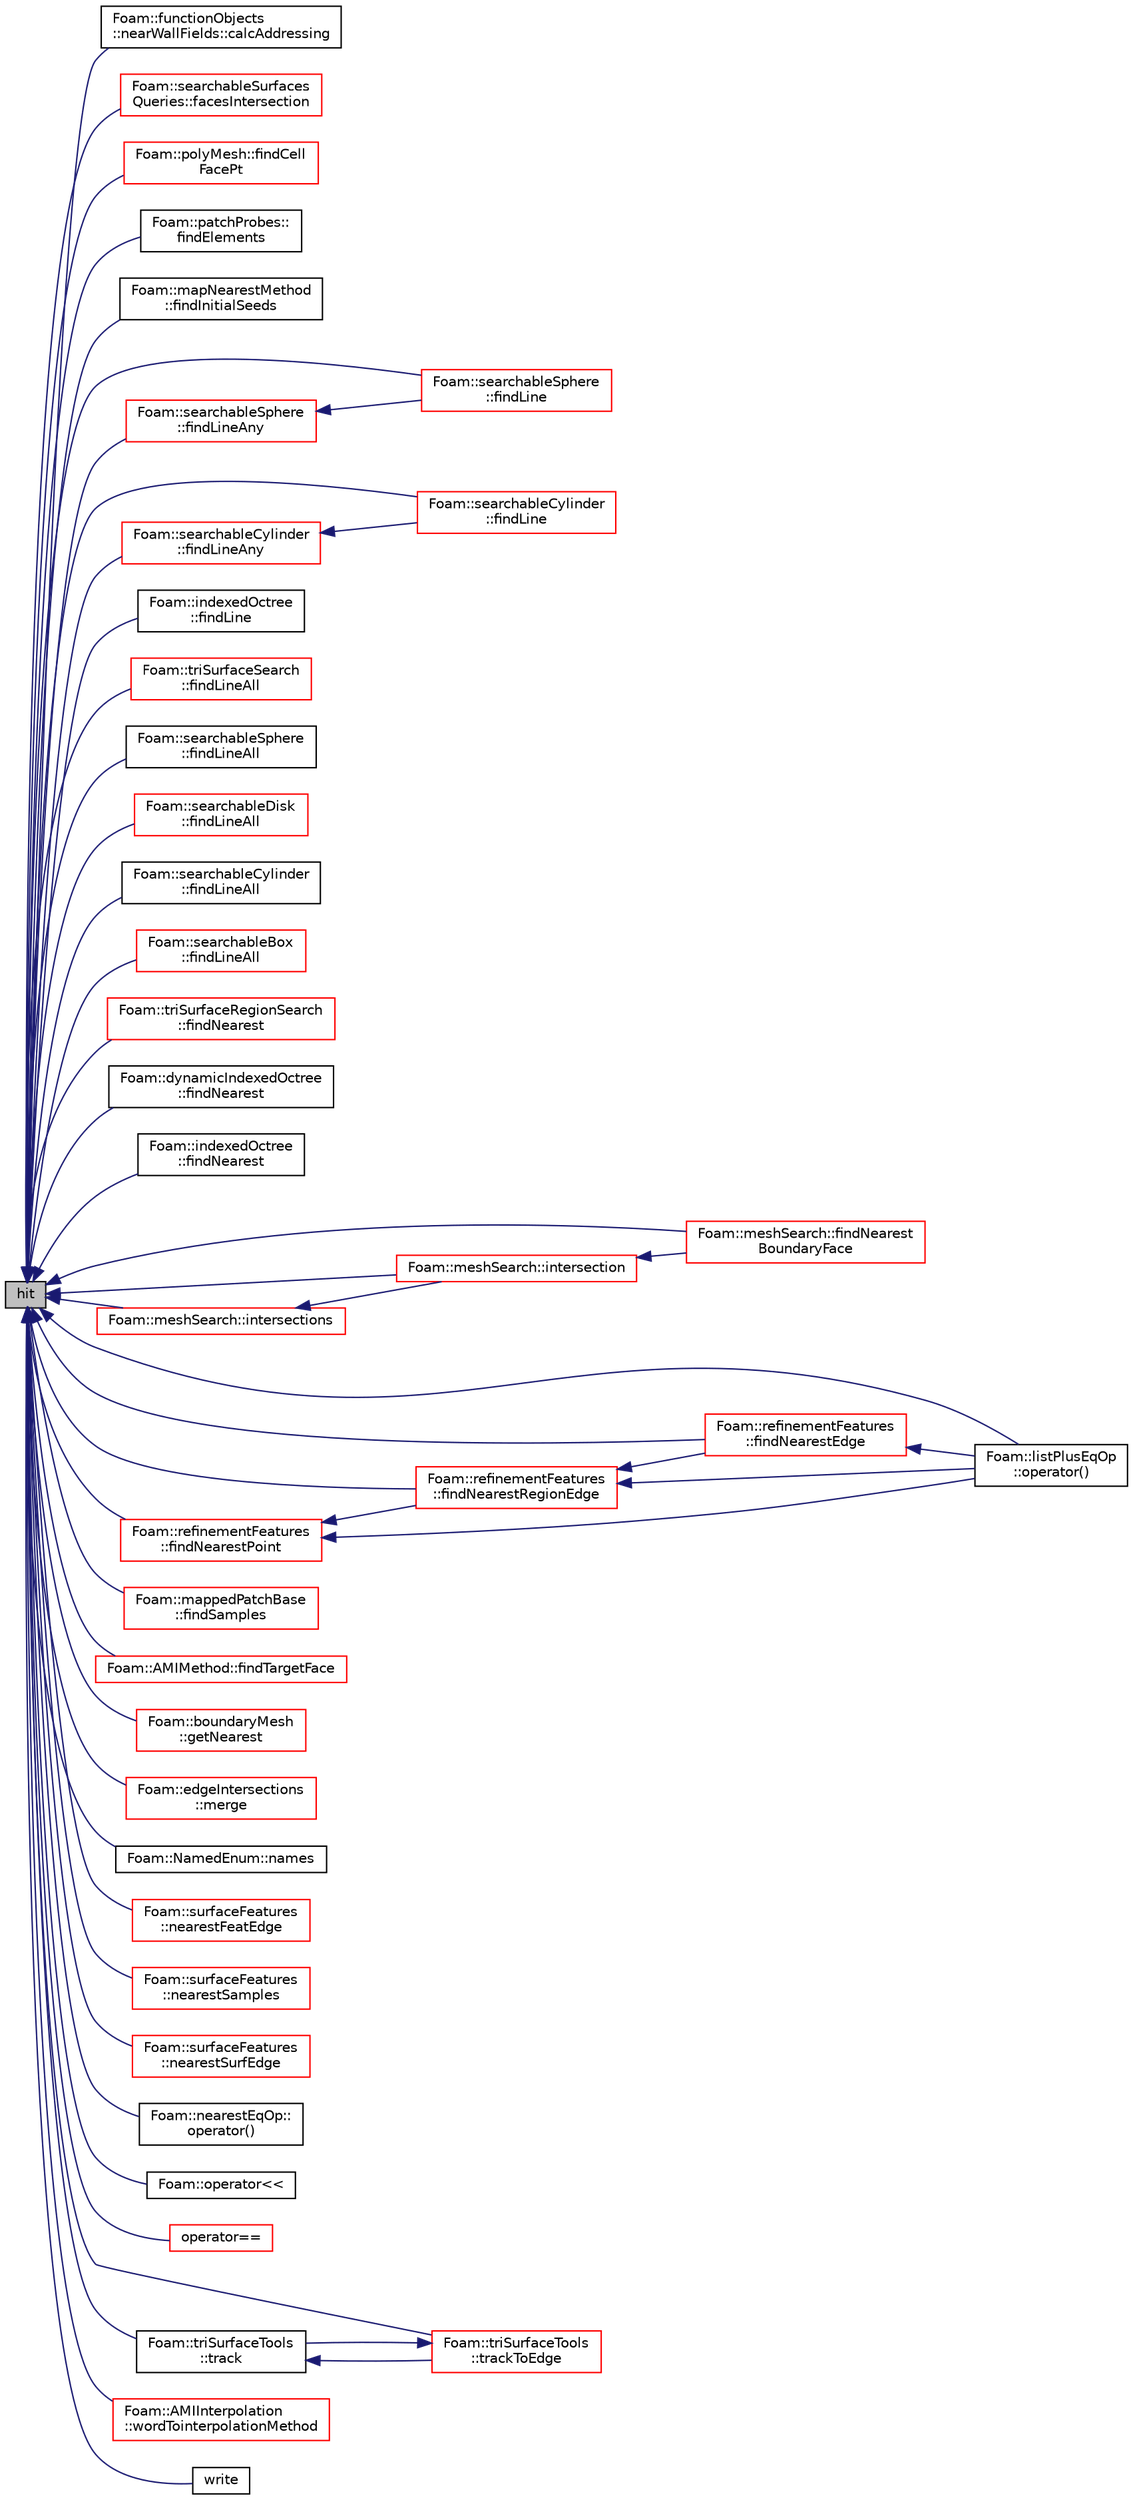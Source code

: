 digraph "hit"
{
  bgcolor="transparent";
  edge [fontname="Helvetica",fontsize="10",labelfontname="Helvetica",labelfontsize="10"];
  node [fontname="Helvetica",fontsize="10",shape=record];
  rankdir="LR";
  Node1 [label="hit",height=0.2,width=0.4,color="black", fillcolor="grey75", style="filled", fontcolor="black"];
  Node1 -> Node2 [dir="back",color="midnightblue",fontsize="10",style="solid",fontname="Helvetica"];
  Node2 [label="Foam::functionObjects\l::nearWallFields::calcAddressing",height=0.2,width=0.4,color="black",URL="$a01621.html#a7097a017d4eac4116d58a3cdbf507891",tooltip="Calculate addressing from cells back to patch faces. "];
  Node1 -> Node3 [dir="back",color="midnightblue",fontsize="10",style="solid",fontname="Helvetica"];
  Node3 [label="Foam::searchableSurfaces\lQueries::facesIntersection",height=0.2,width=0.4,color="red",URL="$a02342.html#acb9d482795efa8a31d55d0234edd47db",tooltip="Calculate point which is on a set of surfaces. WIP. "];
  Node1 -> Node4 [dir="back",color="midnightblue",fontsize="10",style="solid",fontname="Helvetica"];
  Node4 [label="Foam::polyMesh::findCell\lFacePt",height=0.2,width=0.4,color="red",URL="$a01959.html#a7fc563a56fa5a04c0c5a4c32a9669608",tooltip="Find the cell, tetFacei and tetPti for point p. "];
  Node1 -> Node5 [dir="back",color="midnightblue",fontsize="10",style="solid",fontname="Helvetica"];
  Node5 [label="Foam::patchProbes::\lfindElements",height=0.2,width=0.4,color="black",URL="$a01853.html#a852f621399b6ee1f3467e69a1d5fe8b4",tooltip="Find elements containing patchProbes. "];
  Node1 -> Node6 [dir="back",color="midnightblue",fontsize="10",style="solid",fontname="Helvetica"];
  Node6 [label="Foam::mapNearestMethod\l::findInitialSeeds",height=0.2,width=0.4,color="black",URL="$a01446.html#a2be5fd18fd6867dbc7ad181ed496a9fb",tooltip="Find indices of overlapping cells in src and tgt meshes - returns. "];
  Node1 -> Node7 [dir="back",color="midnightblue",fontsize="10",style="solid",fontname="Helvetica"];
  Node7 [label="Foam::searchableSphere\l::findLine",height=0.2,width=0.4,color="red",URL="$a02335.html#a099df5ddaf17545f9b58aeaceead2dab",tooltip="Find first intersection on segment from start to end. "];
  Node1 -> Node8 [dir="back",color="midnightblue",fontsize="10",style="solid",fontname="Helvetica"];
  Node8 [label="Foam::searchableCylinder\l::findLine",height=0.2,width=0.4,color="red",URL="$a02330.html#a099df5ddaf17545f9b58aeaceead2dab",tooltip="Find first intersection on segment from start to end. "];
  Node1 -> Node9 [dir="back",color="midnightblue",fontsize="10",style="solid",fontname="Helvetica"];
  Node9 [label="Foam::indexedOctree\l::findLine",height=0.2,width=0.4,color="black",URL="$a01076.html#a978a0dc911232f73db03506cdfa115d8"];
  Node1 -> Node10 [dir="back",color="midnightblue",fontsize="10",style="solid",fontname="Helvetica"];
  Node10 [label="Foam::triSurfaceSearch\l::findLineAll",height=0.2,width=0.4,color="red",URL="$a02783.html#ae3174da13b793587320737d1ab97100f",tooltip="Calculate all intersections from start to end. "];
  Node1 -> Node11 [dir="back",color="midnightblue",fontsize="10",style="solid",fontname="Helvetica"];
  Node11 [label="Foam::searchableSphere\l::findLineAll",height=0.2,width=0.4,color="black",URL="$a02335.html#a22df1d4ae0772ff535fd44a86742d198",tooltip="Get all intersections in order from start to end. "];
  Node1 -> Node12 [dir="back",color="midnightblue",fontsize="10",style="solid",fontname="Helvetica"];
  Node12 [label="Foam::searchableDisk\l::findLineAll",height=0.2,width=0.4,color="red",URL="$a02331.html#a22df1d4ae0772ff535fd44a86742d198",tooltip="Get all intersections in order from start to end. "];
  Node1 -> Node13 [dir="back",color="midnightblue",fontsize="10",style="solid",fontname="Helvetica"];
  Node13 [label="Foam::searchableCylinder\l::findLineAll",height=0.2,width=0.4,color="black",URL="$a02330.html#a22df1d4ae0772ff535fd44a86742d198",tooltip="Get all intersections in order from start to end. "];
  Node1 -> Node14 [dir="back",color="midnightblue",fontsize="10",style="solid",fontname="Helvetica"];
  Node14 [label="Foam::searchableBox\l::findLineAll",height=0.2,width=0.4,color="red",URL="$a02328.html#a22df1d4ae0772ff535fd44a86742d198",tooltip="Get all intersections in order from start to end. "];
  Node1 -> Node15 [dir="back",color="midnightblue",fontsize="10",style="solid",fontname="Helvetica"];
  Node15 [label="Foam::searchableSphere\l::findLineAny",height=0.2,width=0.4,color="red",URL="$a02335.html#ac65d782c6c6dd90c8a8f260986b64cf4",tooltip="Return any intersection on segment from start to end. "];
  Node15 -> Node7 [dir="back",color="midnightblue",fontsize="10",style="solid",fontname="Helvetica"];
  Node1 -> Node16 [dir="back",color="midnightblue",fontsize="10",style="solid",fontname="Helvetica"];
  Node16 [label="Foam::searchableCylinder\l::findLineAny",height=0.2,width=0.4,color="red",URL="$a02330.html#ac65d782c6c6dd90c8a8f260986b64cf4",tooltip="Return any intersection on segment from start to end. "];
  Node16 -> Node8 [dir="back",color="midnightblue",fontsize="10",style="solid",fontname="Helvetica"];
  Node1 -> Node17 [dir="back",color="midnightblue",fontsize="10",style="solid",fontname="Helvetica"];
  Node17 [label="Foam::triSurfaceRegionSearch\l::findNearest",height=0.2,width=0.4,color="red",URL="$a02782.html#a69bcd34d73a8f4c3073df951738cfc2a",tooltip="Find the nearest point on the surface out of the regions. "];
  Node1 -> Node18 [dir="back",color="midnightblue",fontsize="10",style="solid",fontname="Helvetica"];
  Node18 [label="Foam::dynamicIndexedOctree\l::findNearest",height=0.2,width=0.4,color="black",URL="$a00608.html#a2db1ff77908c7819fb3e192caa364040",tooltip="Low level: calculate nearest starting from subnode. "];
  Node1 -> Node19 [dir="back",color="midnightblue",fontsize="10",style="solid",fontname="Helvetica"];
  Node19 [label="Foam::indexedOctree\l::findNearest",height=0.2,width=0.4,color="black",URL="$a01076.html#a87d33cc27610bf4cfd3a5abac58af399",tooltip="Low level: calculate nearest starting from subnode. "];
  Node1 -> Node20 [dir="back",color="midnightblue",fontsize="10",style="solid",fontname="Helvetica"];
  Node20 [label="Foam::meshSearch::findNearest\lBoundaryFace",height=0.2,width=0.4,color="red",URL="$a01510.html#ad28edd754a2ff6caec90415660e87114",tooltip="Find nearest boundary face. "];
  Node1 -> Node21 [dir="back",color="midnightblue",fontsize="10",style="solid",fontname="Helvetica"];
  Node21 [label="Foam::refinementFeatures\l::findNearestEdge",height=0.2,width=0.4,color="red",URL="$a02169.html#a54a38a30d12368aeb05534de2e216f3d",tooltip="Find nearest point on nearest feature edge. Sets: "];
  Node21 -> Node22 [dir="back",color="midnightblue",fontsize="10",style="solid",fontname="Helvetica"];
  Node22 [label="Foam::listPlusEqOp\l::operator()",height=0.2,width=0.4,color="black",URL="$a01402.html#ae4420a9fd791f5ab9ebad1a3150ba899"];
  Node1 -> Node23 [dir="back",color="midnightblue",fontsize="10",style="solid",fontname="Helvetica"];
  Node23 [label="Foam::refinementFeatures\l::findNearestPoint",height=0.2,width=0.4,color="red",URL="$a02169.html#af325395e896cf5a85e7d72a0c8c34735",tooltip="Find nearest feature point. Sets: "];
  Node23 -> Node24 [dir="back",color="midnightblue",fontsize="10",style="solid",fontname="Helvetica"];
  Node24 [label="Foam::refinementFeatures\l::findNearestRegionEdge",height=0.2,width=0.4,color="red",URL="$a02169.html#a3c1594dfe7daf51065b42d9a71f2305d",tooltip="Find nearest point on nearest region edge. Sets: "];
  Node24 -> Node21 [dir="back",color="midnightblue",fontsize="10",style="solid",fontname="Helvetica"];
  Node24 -> Node22 [dir="back",color="midnightblue",fontsize="10",style="solid",fontname="Helvetica"];
  Node23 -> Node22 [dir="back",color="midnightblue",fontsize="10",style="solid",fontname="Helvetica"];
  Node1 -> Node24 [dir="back",color="midnightblue",fontsize="10",style="solid",fontname="Helvetica"];
  Node1 -> Node25 [dir="back",color="midnightblue",fontsize="10",style="solid",fontname="Helvetica"];
  Node25 [label="Foam::mappedPatchBase\l::findSamples",height=0.2,width=0.4,color="red",URL="$a01456.html#af1dadf58aa8d06f7448d1859188f909d",tooltip="Find cells/faces containing samples. "];
  Node1 -> Node26 [dir="back",color="midnightblue",fontsize="10",style="solid",fontname="Helvetica"];
  Node26 [label="Foam::AMIMethod::findTargetFace",height=0.2,width=0.4,color="red",URL="$a00047.html#a9027f4dc512aeaddb9ea5d1884e4a229",tooltip="Find face on target patch that overlaps source face. "];
  Node1 -> Node27 [dir="back",color="midnightblue",fontsize="10",style="solid",fontname="Helvetica"];
  Node27 [label="Foam::boundaryMesh\l::getNearest",height=0.2,width=0.4,color="red",URL="$a00149.html#afc0c1d142df9fc42e5efffdf1f144d3a",tooltip="Get bMesh index of nearest face for every boundary face in. "];
  Node1 -> Node28 [dir="back",color="midnightblue",fontsize="10",style="solid",fontname="Helvetica"];
  Node28 [label="Foam::meshSearch::intersection",height=0.2,width=0.4,color="red",URL="$a01510.html#a2631aca19330f06a6f56e58f5095abe0",tooltip="Find first intersection of boundary in segment [pStart, pEnd]. "];
  Node28 -> Node20 [dir="back",color="midnightblue",fontsize="10",style="solid",fontname="Helvetica"];
  Node1 -> Node29 [dir="back",color="midnightblue",fontsize="10",style="solid",fontname="Helvetica"];
  Node29 [label="Foam::meshSearch::intersections",height=0.2,width=0.4,color="red",URL="$a01510.html#ac8bf48d32d0edf70564b549a79c0deac",tooltip="Find all intersections of boundary within segment pStart .. pEnd. "];
  Node29 -> Node28 [dir="back",color="midnightblue",fontsize="10",style="solid",fontname="Helvetica"];
  Node1 -> Node30 [dir="back",color="midnightblue",fontsize="10",style="solid",fontname="Helvetica"];
  Node30 [label="Foam::edgeIntersections\l::merge",height=0.2,width=0.4,color="red",URL="$a00623.html#a987539e16097f548da5dde54bbc38a40",tooltip="Merge (or override) edge intersection for a subset. "];
  Node1 -> Node31 [dir="back",color="midnightblue",fontsize="10",style="solid",fontname="Helvetica"];
  Node31 [label="Foam::NamedEnum::names",height=0.2,width=0.4,color="black",URL="$a01608.html#a7350da3a0edd92cd11e6c479c9967dc8"];
  Node1 -> Node32 [dir="back",color="midnightblue",fontsize="10",style="solid",fontname="Helvetica"];
  Node32 [label="Foam::surfaceFeatures\l::nearestFeatEdge",height=0.2,width=0.4,color="red",URL="$a02565.html#a1886e792c1c3df0142ae87adadbd7aef",tooltip="Find nearest feature edge to each surface edge. Uses the. "];
  Node1 -> Node33 [dir="back",color="midnightblue",fontsize="10",style="solid",fontname="Helvetica"];
  Node33 [label="Foam::surfaceFeatures\l::nearestSamples",height=0.2,width=0.4,color="red",URL="$a02565.html#a05b6a62c91ca3d68db42ba635ff1f307",tooltip="Find nearest sample for selected surface points. "];
  Node1 -> Node34 [dir="back",color="midnightblue",fontsize="10",style="solid",fontname="Helvetica"];
  Node34 [label="Foam::surfaceFeatures\l::nearestSurfEdge",height=0.2,width=0.4,color="red",URL="$a02565.html#ac9d88c671fbfe12e0526038fb054c11d",tooltip="Find nearest surface edge (out of selectedEdges) for. "];
  Node1 -> Node22 [dir="back",color="midnightblue",fontsize="10",style="solid",fontname="Helvetica"];
  Node1 -> Node35 [dir="back",color="midnightblue",fontsize="10",style="solid",fontname="Helvetica"];
  Node35 [label="Foam::nearestEqOp::\loperator()",height=0.2,width=0.4,color="black",URL="$a01616.html#aca31c134b06f127a240af78f11932306"];
  Node1 -> Node36 [dir="back",color="midnightblue",fontsize="10",style="solid",fontname="Helvetica"];
  Node36 [label="Foam::operator\<\<",height=0.2,width=0.4,color="black",URL="$a10909.html#a634a579e5616006e31d01bab6536ce35"];
  Node1 -> Node37 [dir="back",color="midnightblue",fontsize="10",style="solid",fontname="Helvetica"];
  Node37 [label="operator==",height=0.2,width=0.4,color="red",URL="$a01927.html#aef9ed56f17abfe0ef48bcba7eb52f8bc"];
  Node1 -> Node38 [dir="back",color="midnightblue",fontsize="10",style="solid",fontname="Helvetica"];
  Node38 [label="Foam::triSurfaceTools\l::track",height=0.2,width=0.4,color="black",URL="$a02784.html#af4b1f3e416f4fde67a1e6843a4e1c19e",tooltip="Track from edge to edge across surface. Uses trackToEdge. "];
  Node38 -> Node39 [dir="back",color="midnightblue",fontsize="10",style="solid",fontname="Helvetica"];
  Node39 [label="Foam::triSurfaceTools\l::trackToEdge",height=0.2,width=0.4,color="red",URL="$a02784.html#a6d8fd04b37cd0ac3c45134c26f9ba40c",tooltip="Track on surface to get closer to point. "];
  Node39 -> Node38 [dir="back",color="midnightblue",fontsize="10",style="solid",fontname="Helvetica"];
  Node1 -> Node39 [dir="back",color="midnightblue",fontsize="10",style="solid",fontname="Helvetica"];
  Node1 -> Node40 [dir="back",color="midnightblue",fontsize="10",style="solid",fontname="Helvetica"];
  Node40 [label="Foam::AMIInterpolation\l::wordTointerpolationMethod",height=0.2,width=0.4,color="red",URL="$a00046.html#a60e3ed16ffdfe716b129e1e10820c506",tooltip="Convert word to interpolationMethod. "];
  Node1 -> Node41 [dir="back",color="midnightblue",fontsize="10",style="solid",fontname="Helvetica"];
  Node41 [label="write",height=0.2,width=0.4,color="black",URL="$a01927.html#abc3cd62ff33f4830f9e4cfceed468856"];
}
